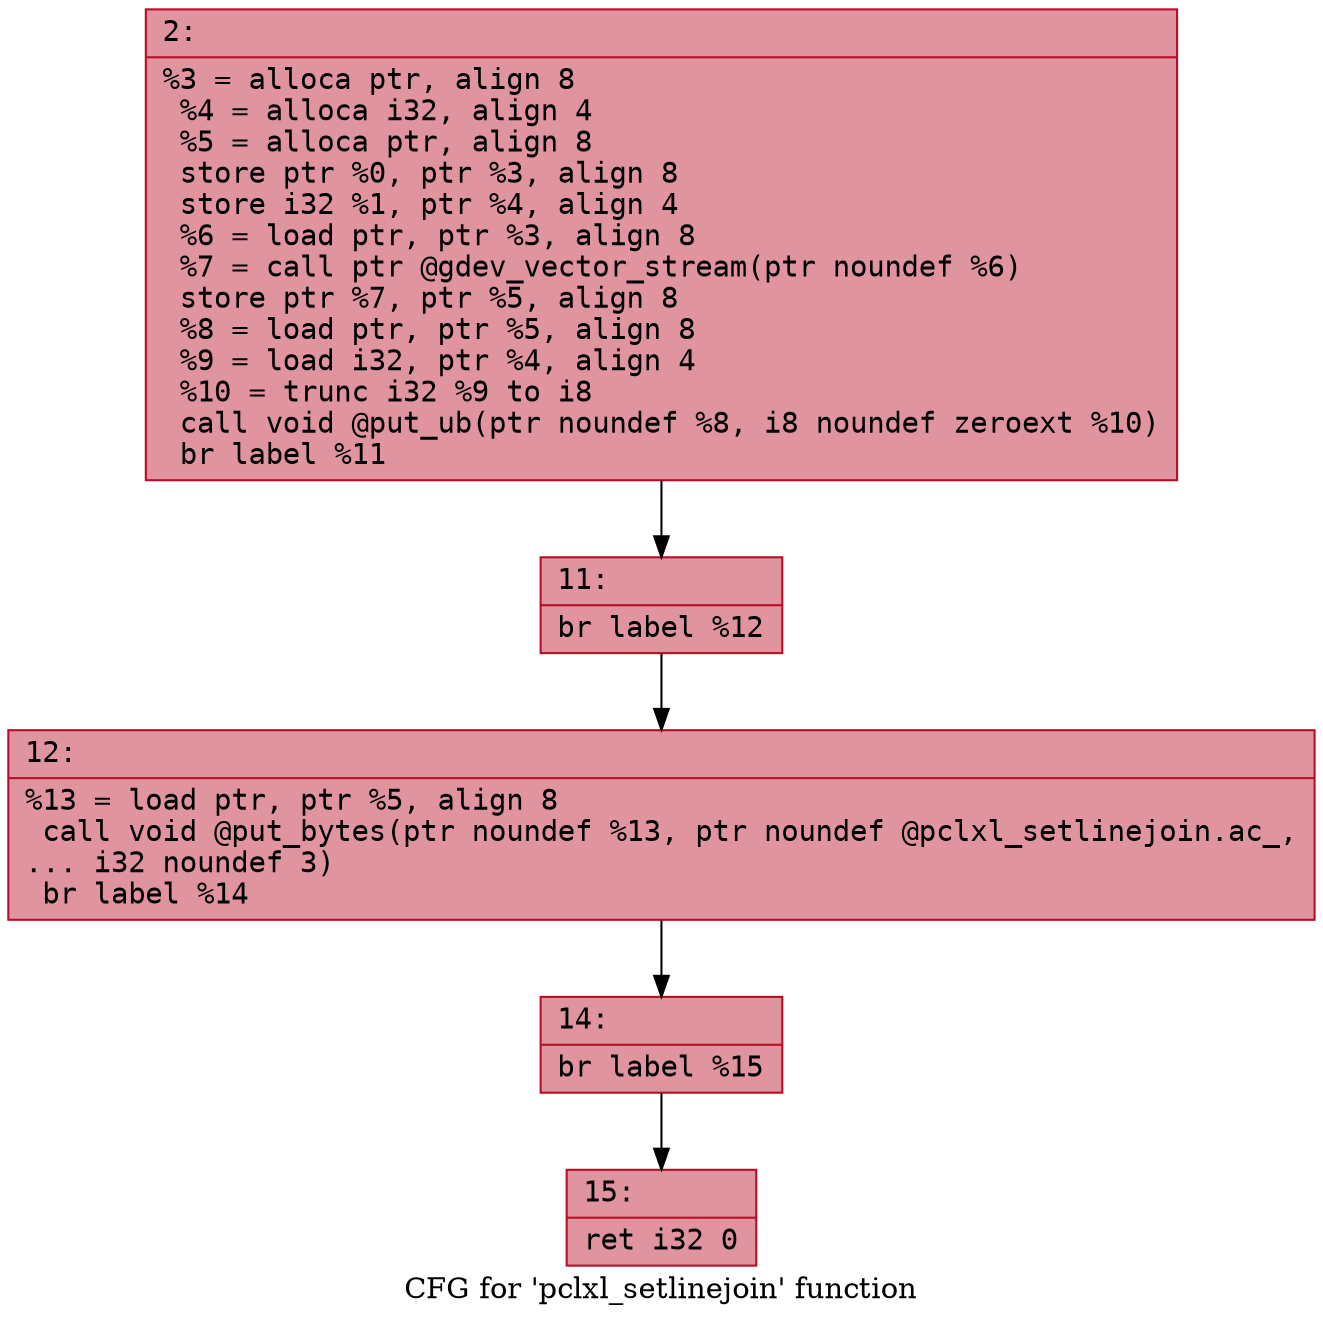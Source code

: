digraph "CFG for 'pclxl_setlinejoin' function" {
	label="CFG for 'pclxl_setlinejoin' function";

	Node0x600003ba7660 [shape=record,color="#b70d28ff", style=filled, fillcolor="#b70d2870" fontname="Courier",label="{2:\l|  %3 = alloca ptr, align 8\l  %4 = alloca i32, align 4\l  %5 = alloca ptr, align 8\l  store ptr %0, ptr %3, align 8\l  store i32 %1, ptr %4, align 4\l  %6 = load ptr, ptr %3, align 8\l  %7 = call ptr @gdev_vector_stream(ptr noundef %6)\l  store ptr %7, ptr %5, align 8\l  %8 = load ptr, ptr %5, align 8\l  %9 = load i32, ptr %4, align 4\l  %10 = trunc i32 %9 to i8\l  call void @put_ub(ptr noundef %8, i8 noundef zeroext %10)\l  br label %11\l}"];
	Node0x600003ba7660 -> Node0x600003ba76b0[tooltip="2 -> 11\nProbability 100.00%" ];
	Node0x600003ba76b0 [shape=record,color="#b70d28ff", style=filled, fillcolor="#b70d2870" fontname="Courier",label="{11:\l|  br label %12\l}"];
	Node0x600003ba76b0 -> Node0x600003ba7700[tooltip="11 -> 12\nProbability 100.00%" ];
	Node0x600003ba7700 [shape=record,color="#b70d28ff", style=filled, fillcolor="#b70d2870" fontname="Courier",label="{12:\l|  %13 = load ptr, ptr %5, align 8\l  call void @put_bytes(ptr noundef %13, ptr noundef @pclxl_setlinejoin.ac_,\l... i32 noundef 3)\l  br label %14\l}"];
	Node0x600003ba7700 -> Node0x600003ba7750[tooltip="12 -> 14\nProbability 100.00%" ];
	Node0x600003ba7750 [shape=record,color="#b70d28ff", style=filled, fillcolor="#b70d2870" fontname="Courier",label="{14:\l|  br label %15\l}"];
	Node0x600003ba7750 -> Node0x600003ba77a0[tooltip="14 -> 15\nProbability 100.00%" ];
	Node0x600003ba77a0 [shape=record,color="#b70d28ff", style=filled, fillcolor="#b70d2870" fontname="Courier",label="{15:\l|  ret i32 0\l}"];
}

